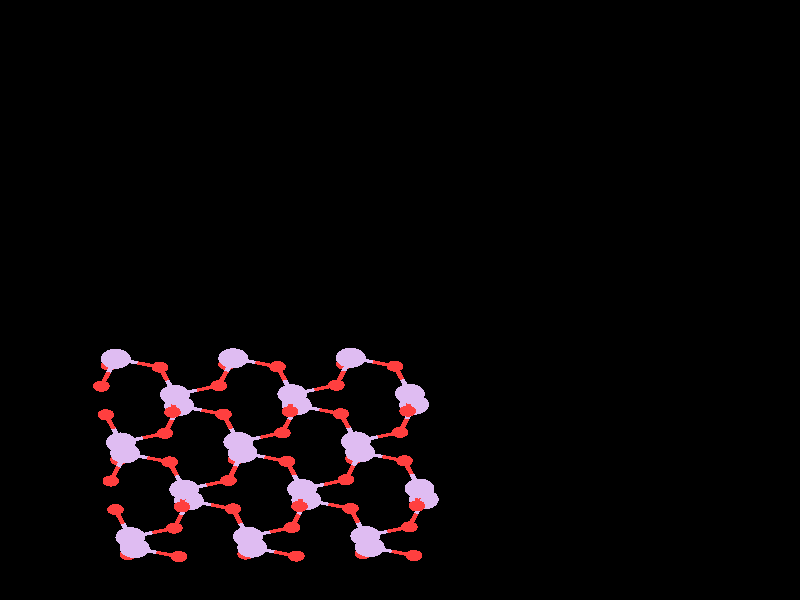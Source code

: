 #include "colors.inc"
#include "finish.inc"

global_settings {assumed_gamma 1 max_trace_level 6}
background {color White transmit 1.0}
camera {orthographic
  right -31.66*x up 35.64*y
  direction 1.00*z
  location <0,0,50.00> look_at <0,0,0>}


light_source {<  2.00,   3.00,  40.00> color White
  area_light <0.70, 0, 0>, <0, 0.70, 0>, 3, 3
  adaptive 1 jitter}
// no fog
#declare simple = finish {phong 0.7}
#declare pale = finish {ambient 0.5 diffuse 0.85 roughness 0.001 specular 0.200 }
#declare intermediate = finish {ambient 0.3 diffuse 0.6 specular 0.1 roughness 0.04}
#declare vmd = finish {ambient 0.0 diffuse 0.65 phong 0.1 phong_size 40.0 specular 0.5 }
#declare jmol = finish {ambient 0.2 diffuse 0.6 specular 1 roughness 0.001 metallic}
#declare ase2 = finish {ambient 0.05 brilliance 3 diffuse 0.6 metallic specular 0.7 roughness 0.04 reflection 0.15}
#declare ase3 = finish {ambient 0.15 brilliance 2 diffuse 0.6 metallic specular 1.0 roughness 0.001 reflection 0.0}
#declare glass = finish {ambient 0.05 diffuse 0.3 specular 1.0 roughness 0.001}
#declare glass2 = finish {ambient 0.01 diffuse 0.3 specular 1.0 reflection 0.25 roughness 0.001}
#declare Rcell = 0.000;
#declare Rbond = 0.100;

#macro atom(LOC, R, COL, TRANS, FIN)
  sphere{LOC, R texture{pigment{color COL transmit TRANS} finish{FIN}}}
#end
#macro constrain(LOC, R, COL, TRANS FIN)
union{torus{R, Rcell rotate 45*z texture{pigment{color COL transmit TRANS} finish{FIN}}}
     torus{R, Rcell rotate -45*z texture{pigment{color COL transmit TRANS} finish{FIN}}}
     translate LOC}
#end

cylinder {<-12.83, -16.97, -33.86>, < 15.08, -16.78, -33.86>, Rcell pigment {Black}}
cylinder {<-15.08,  16.78, -33.86>, < 12.83,  16.97, -33.86>, Rcell pigment {Black}}
cylinder {<-15.08,  16.78,   0.00>, < 12.83,  16.97,   0.00>, Rcell pigment {Black}}
cylinder {<-12.83, -16.97,   0.00>, < 15.08, -16.78,   0.00>, Rcell pigment {Black}}
cylinder {<-12.83, -16.97, -33.86>, <-15.08,  16.78, -33.86>, Rcell pigment {Black}}
cylinder {< 15.08, -16.78, -33.86>, < 12.83,  16.97, -33.86>, Rcell pigment {Black}}
cylinder {< 15.08, -16.78,   0.00>, < 12.83,  16.97,   0.00>, Rcell pigment {Black}}
cylinder {<-12.83, -16.97,   0.00>, <-15.08,  16.78,   0.00>, Rcell pigment {Black}}
cylinder {<-12.83, -16.97, -33.86>, <-12.83, -16.97,   0.00>, Rcell pigment {Black}}
cylinder {< 15.08, -16.78, -33.86>, < 15.08, -16.78,   0.00>, Rcell pigment {Black}}
cylinder {< 12.83,  16.97, -33.86>, < 12.83,  16.97,   0.00>, Rcell pigment {Black}}
cylinder {<-15.08,  16.78, -33.86>, <-15.08,  16.78,   0.00>, Rcell pigment {Black}}
atom(<-10.67, -14.09, -18.92>, 0.59, rgb <0.74, 0.50, 0.89>, 0.0, ase3) // #0
atom(<-10.50, -14.74, -15.65>, 0.59, rgb <0.74, 0.50, 0.89>, 0.0, ase3) // #1
atom(< -8.63, -12.29, -16.44>, 0.33, rgb <1.00, 0.05, 0.05>, 0.0, ase3) // #2
atom(<-10.77, -15.12, -17.42>, 0.33, rgb <1.00, 0.05, 0.05>, 0.0, ase3) // #3
atom(< -8.93, -13.55, -18.85>, 0.33, rgb <1.00, 0.05, 0.05>, 0.0, ase3) // #4
atom(< -8.75, -15.24, -15.51>, 0.33, rgb <1.00, 0.05, 0.05>, 0.0, ase3) // #5
atom(<-11.26, -12.45, -18.36>, 0.33, rgb <1.00, 0.05, 0.05>, 0.0, ase3) // #6
atom(<-11.05,  -8.46, -18.92>, 0.59, rgb <0.74, 0.50, 0.89>, 0.0, ase3) // #7
atom(<-10.88,  -9.11, -15.65>, 0.59, rgb <0.74, 0.50, 0.89>, 0.0, ase3) // #8
atom(< -9.00,  -6.67, -16.44>, 0.33, rgb <1.00, 0.05, 0.05>, 0.0, ase3) // #9
atom(<-11.14,  -9.49, -17.42>, 0.33, rgb <1.00, 0.05, 0.05>, 0.0, ase3) // #10
atom(< -9.31,  -7.92, -18.85>, 0.33, rgb <1.00, 0.05, 0.05>, 0.0, ase3) // #11
atom(<-11.44, -10.75, -15.01>, 0.33, rgb <1.00, 0.05, 0.05>, 0.0, ase3) // #12
atom(< -9.12,  -9.62, -15.51>, 0.33, rgb <1.00, 0.05, 0.05>, 0.0, ase3) // #13
atom(<-11.64,  -6.82, -18.36>, 0.33, rgb <1.00, 0.05, 0.05>, 0.0, ase3) // #14
atom(<-11.25,  -3.49, -15.65>, 0.59, rgb <0.74, 0.50, 0.89>, 0.0, ase3) // #15
atom(<-11.52,  -3.87, -17.42>, 0.33, rgb <1.00, 0.05, 0.05>, 0.0, ase3) // #16
atom(<-11.82,  -5.12, -15.01>, 0.33, rgb <1.00, 0.05, 0.05>, 0.0, ase3) // #17
atom(< -9.50,  -3.99, -15.51>, 0.33, rgb <1.00, 0.05, 0.05>, 0.0, ase3) // #18
atom(< -6.02, -14.06, -18.92>, 0.59, rgb <0.74, 0.50, 0.89>, 0.0, ase3) // #19
atom(< -8.36, -11.91, -18.22>, 0.59, rgb <0.74, 0.50, 0.89>, 0.0, ase3) // #20
atom(< -5.85, -14.71, -15.65>, 0.59, rgb <0.74, 0.50, 0.89>, 0.0, ase3) // #21
atom(< -3.98, -12.26, -16.44>, 0.33, rgb <1.00, 0.05, 0.05>, 0.0, ase3) // #22
atom(< -6.11, -15.09, -17.42>, 0.33, rgb <1.00, 0.05, 0.05>, 0.0, ase3) // #23
atom(< -4.28, -13.51, -18.85>, 0.33, rgb <1.00, 0.05, 0.05>, 0.0, ase3) // #24
atom(< -4.10, -15.21, -15.51>, 0.33, rgb <1.00, 0.05, 0.05>, 0.0, ase3) // #25
atom(< -6.61, -12.41, -18.36>, 0.33, rgb <1.00, 0.05, 0.05>, 0.0, ase3) // #26
atom(< -8.54, -11.26, -14.95>, 0.59, rgb <0.74, 0.50, 0.89>, 0.0, ase3) // #27
atom(< -6.40,  -8.43, -18.92>, 0.59, rgb <0.74, 0.50, 0.89>, 0.0, ase3) // #28
atom(< -8.74,  -6.29, -18.22>, 0.59, rgb <0.74, 0.50, 0.89>, 0.0, ase3) // #29
atom(< -6.23,  -9.08, -15.65>, 0.59, rgb <0.74, 0.50, 0.89>, 0.0, ase3) // #30
atom(< -4.35,  -6.63, -16.44>, 0.33, rgb <1.00, 0.05, 0.05>, 0.0, ase3) // #31
atom(< -6.49,  -9.46, -17.42>, 0.33, rgb <1.00, 0.05, 0.05>, 0.0, ase3) // #32
atom(< -4.66,  -7.89, -18.85>, 0.33, rgb <1.00, 0.05, 0.05>, 0.0, ase3) // #33
atom(< -6.79, -10.72, -15.01>, 0.33, rgb <1.00, 0.05, 0.05>, 0.0, ase3) // #34
atom(< -4.47,  -9.59, -15.51>, 0.33, rgb <1.00, 0.05, 0.05>, 0.0, ase3) // #35
atom(< -6.99,  -6.79, -18.36>, 0.33, rgb <1.00, 0.05, 0.05>, 0.0, ase3) // #36
atom(< -8.91,  -5.63, -14.95>, 0.59, rgb <0.74, 0.50, 0.89>, 0.0, ase3) // #37
atom(< -6.60,  -3.46, -15.65>, 0.59, rgb <0.74, 0.50, 0.89>, 0.0, ase3) // #38
atom(< -6.86,  -3.84, -17.42>, 0.33, rgb <1.00, 0.05, 0.05>, 0.0, ase3) // #39
atom(< -7.17,  -5.09, -15.01>, 0.33, rgb <1.00, 0.05, 0.05>, 0.0, ase3) // #40
atom(< -4.85,  -3.96, -15.51>, 0.33, rgb <1.00, 0.05, 0.05>, 0.0, ase3) // #41
atom(< -1.37, -14.02, -18.92>, 0.59, rgb <0.74, 0.50, 0.89>, 0.0, ase3) // #42
atom(< -3.71, -11.88, -18.22>, 0.59, rgb <0.74, 0.50, 0.89>, 0.0, ase3) // #43
atom(< -1.20, -14.68, -15.65>, 0.59, rgb <0.74, 0.50, 0.89>, 0.0, ase3) // #44
atom(<  0.67, -12.23, -16.44>, 0.33, rgb <1.00, 0.05, 0.05>, 0.0, ase3) // #45
atom(< -1.46, -15.06, -17.42>, 0.33, rgb <1.00, 0.05, 0.05>, 0.0, ase3) // #46
atom(<  0.37, -13.48, -18.85>, 0.33, rgb <1.00, 0.05, 0.05>, 0.0, ase3) // #47
atom(<  0.55, -15.18, -15.51>, 0.33, rgb <1.00, 0.05, 0.05>, 0.0, ase3) // #48
atom(< -1.96, -12.38, -18.36>, 0.33, rgb <1.00, 0.05, 0.05>, 0.0, ase3) // #49
atom(< -3.88, -11.23, -14.95>, 0.59, rgb <0.74, 0.50, 0.89>, 0.0, ase3) // #50
atom(< -1.75,  -8.40, -18.92>, 0.59, rgb <0.74, 0.50, 0.89>, 0.0, ase3) // #51
atom(< -4.09,  -6.25, -18.22>, 0.59, rgb <0.74, 0.50, 0.89>, 0.0, ase3) // #52
atom(< -1.58,  -9.05, -15.65>, 0.59, rgb <0.74, 0.50, 0.89>, 0.0, ase3) // #53
atom(<  0.30,  -6.60, -16.44>, 0.33, rgb <1.00, 0.05, 0.05>, 0.0, ase3) // #54
atom(< -1.84,  -9.43, -17.42>, 0.33, rgb <1.00, 0.05, 0.05>, 0.0, ase3) // #55
atom(< -0.00,  -7.86, -18.85>, 0.33, rgb <1.00, 0.05, 0.05>, 0.0, ase3) // #56
atom(< -2.14, -10.68, -15.01>, 0.33, rgb <1.00, 0.05, 0.05>, 0.0, ase3) // #57
atom(<  0.18,  -9.55, -15.51>, 0.33, rgb <1.00, 0.05, 0.05>, 0.0, ase3) // #58
atom(< -2.34,  -6.76, -18.36>, 0.33, rgb <1.00, 0.05, 0.05>, 0.0, ase3) // #59
atom(< -4.26,  -5.60, -14.95>, 0.59, rgb <0.74, 0.50, 0.89>, 0.0, ase3) // #60
atom(< -1.95,  -3.43, -15.65>, 0.59, rgb <0.74, 0.50, 0.89>, 0.0, ase3) // #61
atom(< -2.21,  -3.81, -17.42>, 0.33, rgb <1.00, 0.05, 0.05>, 0.0, ase3) // #62
atom(< -2.52,  -5.06, -15.01>, 0.33, rgb <1.00, 0.05, 0.05>, 0.0, ase3) // #63
atom(< -0.20,  -3.93, -15.51>, 0.33, rgb <1.00, 0.05, 0.05>, 0.0, ase3) // #64
atom(<  0.94, -11.85, -18.22>, 0.59, rgb <0.74, 0.50, 0.89>, 0.0, ase3) // #65
atom(<  0.77, -11.20, -14.95>, 0.59, rgb <0.74, 0.50, 0.89>, 0.0, ase3) // #66
atom(<  0.56,  -6.22, -18.22>, 0.59, rgb <0.74, 0.50, 0.89>, 0.0, ase3) // #67
atom(<  0.39,  -5.57, -14.95>, 0.59, rgb <0.74, 0.50, 0.89>, 0.0, ase3) // #68
cylinder {<-10.67, -14.09, -18.92>, <-10.72, -14.60, -18.17>, Rbond texture{pigment {color rgb <0.74, 0.50, 0.89> transmit 0.0} finish{ase3}}}
cylinder {<-10.77, -15.12, -17.42>, <-10.72, -14.60, -18.17>, Rbond texture{pigment {color rgb <1.00, 0.05, 0.05> transmit 0.0} finish{ase3}}}
cylinder {<-10.67, -14.09, -18.92>, < -9.80, -13.82, -18.88>, Rbond texture{pigment {color rgb <0.74, 0.50, 0.89> transmit 0.0} finish{ase3}}}
cylinder {< -8.93, -13.55, -18.85>, < -9.80, -13.82, -18.88>, Rbond texture{pigment {color rgb <1.00, 0.05, 0.05> transmit 0.0} finish{ase3}}}
cylinder {<-10.67, -14.09, -18.92>, <-10.97, -13.27, -18.64>, Rbond texture{pigment {color rgb <0.74, 0.50, 0.89> transmit 0.0} finish{ase3}}}
cylinder {<-11.26, -12.45, -18.36>, <-10.97, -13.27, -18.64>, Rbond texture{pigment {color rgb <1.00, 0.05, 0.05> transmit 0.0} finish{ase3}}}
cylinder {<-10.50, -14.74, -15.65>, < -9.63, -14.99, -15.58>, Rbond texture{pigment {color rgb <0.74, 0.50, 0.89> transmit 0.0} finish{ase3}}}
cylinder {< -8.75, -15.24, -15.51>, < -9.63, -14.99, -15.58>, Rbond texture{pigment {color rgb <1.00, 0.05, 0.05> transmit 0.0} finish{ase3}}}
cylinder {<-10.50, -14.74, -15.65>, <-10.63, -14.93, -16.54>, Rbond texture{pigment {color rgb <0.74, 0.50, 0.89> transmit 0.0} finish{ase3}}}
cylinder {<-10.77, -15.12, -17.42>, <-10.63, -14.93, -16.54>, Rbond texture{pigment {color rgb <1.00, 0.05, 0.05> transmit 0.0} finish{ase3}}}
cylinder {< -8.63, -12.29, -16.44>, < -8.58, -11.78, -15.69>, Rbond texture{pigment {color rgb <1.00, 0.05, 0.05> transmit 0.0} finish{ase3}}}
cylinder {< -8.54, -11.26, -14.95>, < -8.58, -11.78, -15.69>, Rbond texture{pigment {color rgb <0.74, 0.50, 0.89> transmit 0.0} finish{ase3}}}
cylinder {< -8.63, -12.29, -16.44>, < -8.50, -12.10, -17.33>, Rbond texture{pigment {color rgb <1.00, 0.05, 0.05> transmit 0.0} finish{ase3}}}
cylinder {< -8.36, -11.91, -18.22>, < -8.50, -12.10, -17.33>, Rbond texture{pigment {color rgb <0.74, 0.50, 0.89> transmit 0.0} finish{ase3}}}
cylinder {< -8.93, -13.55, -18.85>, < -8.65, -12.73, -18.53>, Rbond texture{pigment {color rgb <1.00, 0.05, 0.05> transmit 0.0} finish{ase3}}}
cylinder {< -8.36, -11.91, -18.22>, < -8.65, -12.73, -18.53>, Rbond texture{pigment {color rgb <0.74, 0.50, 0.89> transmit 0.0} finish{ase3}}}
cylinder {<-11.05,  -8.46, -18.92>, <-11.09,  -8.98, -18.17>, Rbond texture{pigment {color rgb <0.74, 0.50, 0.89> transmit 0.0} finish{ase3}}}
cylinder {<-11.14,  -9.49, -17.42>, <-11.09,  -8.98, -18.17>, Rbond texture{pigment {color rgb <1.00, 0.05, 0.05> transmit 0.0} finish{ase3}}}
cylinder {<-11.05,  -8.46, -18.92>, <-10.18,  -8.19, -18.88>, Rbond texture{pigment {color rgb <0.74, 0.50, 0.89> transmit 0.0} finish{ase3}}}
cylinder {< -9.31,  -7.92, -18.85>, <-10.18,  -8.19, -18.88>, Rbond texture{pigment {color rgb <1.00, 0.05, 0.05> transmit 0.0} finish{ase3}}}
cylinder {<-11.05,  -8.46, -18.92>, <-11.34,  -7.64, -18.64>, Rbond texture{pigment {color rgb <0.74, 0.50, 0.89> transmit 0.0} finish{ase3}}}
cylinder {<-11.64,  -6.82, -18.36>, <-11.34,  -7.64, -18.64>, Rbond texture{pigment {color rgb <1.00, 0.05, 0.05> transmit 0.0} finish{ase3}}}
cylinder {<-10.88,  -9.11, -15.65>, <-11.16,  -9.93, -15.33>, Rbond texture{pigment {color rgb <0.74, 0.50, 0.89> transmit 0.0} finish{ase3}}}
cylinder {<-11.44, -10.75, -15.01>, <-11.16,  -9.93, -15.33>, Rbond texture{pigment {color rgb <1.00, 0.05, 0.05> transmit 0.0} finish{ase3}}}
cylinder {<-10.88,  -9.11, -15.65>, <-11.01,  -9.30, -16.54>, Rbond texture{pigment {color rgb <0.74, 0.50, 0.89> transmit 0.0} finish{ase3}}}
cylinder {<-11.14,  -9.49, -17.42>, <-11.01,  -9.30, -16.54>, Rbond texture{pigment {color rgb <1.00, 0.05, 0.05> transmit 0.0} finish{ase3}}}
cylinder {<-10.88,  -9.11, -15.65>, <-10.00,  -9.37, -15.58>, Rbond texture{pigment {color rgb <0.74, 0.50, 0.89> transmit 0.0} finish{ase3}}}
cylinder {< -9.12,  -9.62, -15.51>, <-10.00,  -9.37, -15.58>, Rbond texture{pigment {color rgb <1.00, 0.05, 0.05> transmit 0.0} finish{ase3}}}
cylinder {< -9.00,  -6.67, -16.44>, < -8.87,  -6.48, -17.33>, Rbond texture{pigment {color rgb <1.00, 0.05, 0.05> transmit 0.0} finish{ase3}}}
cylinder {< -8.74,  -6.29, -18.22>, < -8.87,  -6.48, -17.33>, Rbond texture{pigment {color rgb <0.74, 0.50, 0.89> transmit 0.0} finish{ase3}}}
cylinder {< -9.00,  -6.67, -16.44>, < -8.96,  -6.15, -15.69>, Rbond texture{pigment {color rgb <1.00, 0.05, 0.05> transmit 0.0} finish{ase3}}}
cylinder {< -8.91,  -5.63, -14.95>, < -8.96,  -6.15, -15.69>, Rbond texture{pigment {color rgb <0.74, 0.50, 0.89> transmit 0.0} finish{ase3}}}
cylinder {< -9.31,  -7.92, -18.85>, < -9.02,  -7.10, -18.53>, Rbond texture{pigment {color rgb <1.00, 0.05, 0.05> transmit 0.0} finish{ase3}}}
cylinder {< -8.74,  -6.29, -18.22>, < -9.02,  -7.10, -18.53>, Rbond texture{pigment {color rgb <0.74, 0.50, 0.89> transmit 0.0} finish{ase3}}}
cylinder {< -9.12,  -9.62, -15.51>, < -8.83, -10.44, -15.23>, Rbond texture{pigment {color rgb <1.00, 0.05, 0.05> transmit 0.0} finish{ase3}}}
cylinder {< -8.54, -11.26, -14.95>, < -8.83, -10.44, -15.23>, Rbond texture{pigment {color rgb <0.74, 0.50, 0.89> transmit 0.0} finish{ase3}}}
cylinder {<-11.25,  -3.49, -15.65>, <-10.38,  -3.74, -15.58>, Rbond texture{pigment {color rgb <0.74, 0.50, 0.89> transmit 0.0} finish{ase3}}}
cylinder {< -9.50,  -3.99, -15.51>, <-10.38,  -3.74, -15.58>, Rbond texture{pigment {color rgb <1.00, 0.05, 0.05> transmit 0.0} finish{ase3}}}
cylinder {<-11.25,  -3.49, -15.65>, <-11.54,  -4.31, -15.33>, Rbond texture{pigment {color rgb <0.74, 0.50, 0.89> transmit 0.0} finish{ase3}}}
cylinder {<-11.82,  -5.12, -15.01>, <-11.54,  -4.31, -15.33>, Rbond texture{pigment {color rgb <1.00, 0.05, 0.05> transmit 0.0} finish{ase3}}}
cylinder {<-11.25,  -3.49, -15.65>, <-11.38,  -3.68, -16.54>, Rbond texture{pigment {color rgb <0.74, 0.50, 0.89> transmit 0.0} finish{ase3}}}
cylinder {<-11.52,  -3.87, -17.42>, <-11.38,  -3.68, -16.54>, Rbond texture{pigment {color rgb <1.00, 0.05, 0.05> transmit 0.0} finish{ase3}}}
cylinder {< -9.50,  -3.99, -15.51>, < -9.20,  -4.81, -15.23>, Rbond texture{pigment {color rgb <1.00, 0.05, 0.05> transmit 0.0} finish{ase3}}}
cylinder {< -8.91,  -5.63, -14.95>, < -9.20,  -4.81, -15.23>, Rbond texture{pigment {color rgb <0.74, 0.50, 0.89> transmit 0.0} finish{ase3}}}
cylinder {< -6.02, -14.06, -18.92>, < -6.07, -14.57, -18.17>, Rbond texture{pigment {color rgb <0.74, 0.50, 0.89> transmit 0.0} finish{ase3}}}
cylinder {< -6.11, -15.09, -17.42>, < -6.07, -14.57, -18.17>, Rbond texture{pigment {color rgb <1.00, 0.05, 0.05> transmit 0.0} finish{ase3}}}
cylinder {< -6.02, -14.06, -18.92>, < -6.32, -13.24, -18.64>, Rbond texture{pigment {color rgb <0.74, 0.50, 0.89> transmit 0.0} finish{ase3}}}
cylinder {< -6.61, -12.41, -18.36>, < -6.32, -13.24, -18.64>, Rbond texture{pigment {color rgb <1.00, 0.05, 0.05> transmit 0.0} finish{ase3}}}
cylinder {< -6.02, -14.06, -18.92>, < -5.15, -13.78, -18.88>, Rbond texture{pigment {color rgb <0.74, 0.50, 0.89> transmit 0.0} finish{ase3}}}
cylinder {< -4.28, -13.51, -18.85>, < -5.15, -13.78, -18.88>, Rbond texture{pigment {color rgb <1.00, 0.05, 0.05> transmit 0.0} finish{ase3}}}
cylinder {< -8.36, -11.91, -18.22>, < -7.49, -12.16, -18.29>, Rbond texture{pigment {color rgb <0.74, 0.50, 0.89> transmit 0.0} finish{ase3}}}
cylinder {< -6.61, -12.41, -18.36>, < -7.49, -12.16, -18.29>, Rbond texture{pigment {color rgb <1.00, 0.05, 0.05> transmit 0.0} finish{ase3}}}
cylinder {< -5.85, -14.71, -15.65>, < -5.98, -14.90, -16.54>, Rbond texture{pigment {color rgb <0.74, 0.50, 0.89> transmit 0.0} finish{ase3}}}
cylinder {< -6.11, -15.09, -17.42>, < -5.98, -14.90, -16.54>, Rbond texture{pigment {color rgb <1.00, 0.05, 0.05> transmit 0.0} finish{ase3}}}
cylinder {< -5.85, -14.71, -15.65>, < -4.97, -14.96, -15.58>, Rbond texture{pigment {color rgb <0.74, 0.50, 0.89> transmit 0.0} finish{ase3}}}
cylinder {< -4.10, -15.21, -15.51>, < -4.97, -14.96, -15.58>, Rbond texture{pigment {color rgb <1.00, 0.05, 0.05> transmit 0.0} finish{ase3}}}
cylinder {< -3.98, -12.26, -16.44>, < -3.84, -12.07, -17.33>, Rbond texture{pigment {color rgb <1.00, 0.05, 0.05> transmit 0.0} finish{ase3}}}
cylinder {< -3.71, -11.88, -18.22>, < -3.84, -12.07, -17.33>, Rbond texture{pigment {color rgb <0.74, 0.50, 0.89> transmit 0.0} finish{ase3}}}
cylinder {< -3.98, -12.26, -16.44>, < -3.93, -11.74, -15.69>, Rbond texture{pigment {color rgb <1.00, 0.05, 0.05> transmit 0.0} finish{ase3}}}
cylinder {< -3.88, -11.23, -14.95>, < -3.93, -11.74, -15.69>, Rbond texture{pigment {color rgb <0.74, 0.50, 0.89> transmit 0.0} finish{ase3}}}
cylinder {< -4.28, -13.51, -18.85>, < -4.00, -12.70, -18.53>, Rbond texture{pigment {color rgb <1.00, 0.05, 0.05> transmit 0.0} finish{ase3}}}
cylinder {< -3.71, -11.88, -18.22>, < -4.00, -12.70, -18.53>, Rbond texture{pigment {color rgb <0.74, 0.50, 0.89> transmit 0.0} finish{ase3}}}
cylinder {< -8.54, -11.26, -14.95>, < -7.66, -10.99, -14.98>, Rbond texture{pigment {color rgb <0.74, 0.50, 0.89> transmit 0.0} finish{ase3}}}
cylinder {< -6.79, -10.72, -15.01>, < -7.66, -10.99, -14.98>, Rbond texture{pigment {color rgb <1.00, 0.05, 0.05> transmit 0.0} finish{ase3}}}
cylinder {< -6.40,  -8.43, -18.92>, < -6.44,  -8.95, -18.17>, Rbond texture{pigment {color rgb <0.74, 0.50, 0.89> transmit 0.0} finish{ase3}}}
cylinder {< -6.49,  -9.46, -17.42>, < -6.44,  -8.95, -18.17>, Rbond texture{pigment {color rgb <1.00, 0.05, 0.05> transmit 0.0} finish{ase3}}}
cylinder {< -6.40,  -8.43, -18.92>, < -6.69,  -7.61, -18.64>, Rbond texture{pigment {color rgb <0.74, 0.50, 0.89> transmit 0.0} finish{ase3}}}
cylinder {< -6.99,  -6.79, -18.36>, < -6.69,  -7.61, -18.64>, Rbond texture{pigment {color rgb <1.00, 0.05, 0.05> transmit 0.0} finish{ase3}}}
cylinder {< -6.40,  -8.43, -18.92>, < -5.53,  -8.16, -18.88>, Rbond texture{pigment {color rgb <0.74, 0.50, 0.89> transmit 0.0} finish{ase3}}}
cylinder {< -4.66,  -7.89, -18.85>, < -5.53,  -8.16, -18.88>, Rbond texture{pigment {color rgb <1.00, 0.05, 0.05> transmit 0.0} finish{ase3}}}
cylinder {< -8.74,  -6.29, -18.22>, < -7.86,  -6.54, -18.29>, Rbond texture{pigment {color rgb <0.74, 0.50, 0.89> transmit 0.0} finish{ase3}}}
cylinder {< -6.99,  -6.79, -18.36>, < -7.86,  -6.54, -18.29>, Rbond texture{pigment {color rgb <1.00, 0.05, 0.05> transmit 0.0} finish{ase3}}}
cylinder {< -6.23,  -9.08, -15.65>, < -6.51,  -9.90, -15.33>, Rbond texture{pigment {color rgb <0.74, 0.50, 0.89> transmit 0.0} finish{ase3}}}
cylinder {< -6.79, -10.72, -15.01>, < -6.51,  -9.90, -15.33>, Rbond texture{pigment {color rgb <1.00, 0.05, 0.05> transmit 0.0} finish{ase3}}}
cylinder {< -6.23,  -9.08, -15.65>, < -6.36,  -9.27, -16.54>, Rbond texture{pigment {color rgb <0.74, 0.50, 0.89> transmit 0.0} finish{ase3}}}
cylinder {< -6.49,  -9.46, -17.42>, < -6.36,  -9.27, -16.54>, Rbond texture{pigment {color rgb <1.00, 0.05, 0.05> transmit 0.0} finish{ase3}}}
cylinder {< -6.23,  -9.08, -15.65>, < -5.35,  -9.33, -15.58>, Rbond texture{pigment {color rgb <0.74, 0.50, 0.89> transmit 0.0} finish{ase3}}}
cylinder {< -4.47,  -9.59, -15.51>, < -5.35,  -9.33, -15.58>, Rbond texture{pigment {color rgb <1.00, 0.05, 0.05> transmit 0.0} finish{ase3}}}
cylinder {< -4.35,  -6.63, -16.44>, < -4.22,  -6.44, -17.33>, Rbond texture{pigment {color rgb <1.00, 0.05, 0.05> transmit 0.0} finish{ase3}}}
cylinder {< -4.09,  -6.25, -18.22>, < -4.22,  -6.44, -17.33>, Rbond texture{pigment {color rgb <0.74, 0.50, 0.89> transmit 0.0} finish{ase3}}}
cylinder {< -4.35,  -6.63, -16.44>, < -4.31,  -6.12, -15.69>, Rbond texture{pigment {color rgb <1.00, 0.05, 0.05> transmit 0.0} finish{ase3}}}
cylinder {< -4.26,  -5.60, -14.95>, < -4.31,  -6.12, -15.69>, Rbond texture{pigment {color rgb <0.74, 0.50, 0.89> transmit 0.0} finish{ase3}}}
cylinder {< -4.66,  -7.89, -18.85>, < -4.37,  -7.07, -18.53>, Rbond texture{pigment {color rgb <1.00, 0.05, 0.05> transmit 0.0} finish{ase3}}}
cylinder {< -4.09,  -6.25, -18.22>, < -4.37,  -7.07, -18.53>, Rbond texture{pigment {color rgb <0.74, 0.50, 0.89> transmit 0.0} finish{ase3}}}
cylinder {< -4.47,  -9.59, -15.51>, < -4.18, -10.41, -15.23>, Rbond texture{pigment {color rgb <1.00, 0.05, 0.05> transmit 0.0} finish{ase3}}}
cylinder {< -3.88, -11.23, -14.95>, < -4.18, -10.41, -15.23>, Rbond texture{pigment {color rgb <0.74, 0.50, 0.89> transmit 0.0} finish{ase3}}}
cylinder {< -8.91,  -5.63, -14.95>, < -8.04,  -5.36, -14.98>, Rbond texture{pigment {color rgb <0.74, 0.50, 0.89> transmit 0.0} finish{ase3}}}
cylinder {< -7.17,  -5.09, -15.01>, < -8.04,  -5.36, -14.98>, Rbond texture{pigment {color rgb <1.00, 0.05, 0.05> transmit 0.0} finish{ase3}}}
cylinder {< -6.60,  -3.46, -15.65>, < -6.73,  -3.65, -16.54>, Rbond texture{pigment {color rgb <0.74, 0.50, 0.89> transmit 0.0} finish{ase3}}}
cylinder {< -6.86,  -3.84, -17.42>, < -6.73,  -3.65, -16.54>, Rbond texture{pigment {color rgb <1.00, 0.05, 0.05> transmit 0.0} finish{ase3}}}
cylinder {< -6.60,  -3.46, -15.65>, < -6.88,  -4.27, -15.33>, Rbond texture{pigment {color rgb <0.74, 0.50, 0.89> transmit 0.0} finish{ase3}}}
cylinder {< -7.17,  -5.09, -15.01>, < -6.88,  -4.27, -15.33>, Rbond texture{pigment {color rgb <1.00, 0.05, 0.05> transmit 0.0} finish{ase3}}}
cylinder {< -6.60,  -3.46, -15.65>, < -5.72,  -3.71, -15.58>, Rbond texture{pigment {color rgb <0.74, 0.50, 0.89> transmit 0.0} finish{ase3}}}
cylinder {< -4.85,  -3.96, -15.51>, < -5.72,  -3.71, -15.58>, Rbond texture{pigment {color rgb <1.00, 0.05, 0.05> transmit 0.0} finish{ase3}}}
cylinder {< -4.85,  -3.96, -15.51>, < -4.55,  -4.78, -15.23>, Rbond texture{pigment {color rgb <1.00, 0.05, 0.05> transmit 0.0} finish{ase3}}}
cylinder {< -4.26,  -5.60, -14.95>, < -4.55,  -4.78, -15.23>, Rbond texture{pigment {color rgb <0.74, 0.50, 0.89> transmit 0.0} finish{ase3}}}
cylinder {< -1.37, -14.02, -18.92>, < -1.67, -13.20, -18.64>, Rbond texture{pigment {color rgb <0.74, 0.50, 0.89> transmit 0.0} finish{ase3}}}
cylinder {< -1.96, -12.38, -18.36>, < -1.67, -13.20, -18.64>, Rbond texture{pigment {color rgb <1.00, 0.05, 0.05> transmit 0.0} finish{ase3}}}
cylinder {< -1.37, -14.02, -18.92>, < -1.42, -14.54, -18.17>, Rbond texture{pigment {color rgb <0.74, 0.50, 0.89> transmit 0.0} finish{ase3}}}
cylinder {< -1.46, -15.06, -17.42>, < -1.42, -14.54, -18.17>, Rbond texture{pigment {color rgb <1.00, 0.05, 0.05> transmit 0.0} finish{ase3}}}
cylinder {< -1.37, -14.02, -18.92>, < -0.50, -13.75, -18.88>, Rbond texture{pigment {color rgb <0.74, 0.50, 0.89> transmit 0.0} finish{ase3}}}
cylinder {<  0.37, -13.48, -18.85>, < -0.50, -13.75, -18.88>, Rbond texture{pigment {color rgb <1.00, 0.05, 0.05> transmit 0.0} finish{ase3}}}
cylinder {< -3.71, -11.88, -18.22>, < -2.84, -12.13, -18.29>, Rbond texture{pigment {color rgb <0.74, 0.50, 0.89> transmit 0.0} finish{ase3}}}
cylinder {< -1.96, -12.38, -18.36>, < -2.84, -12.13, -18.29>, Rbond texture{pigment {color rgb <1.00, 0.05, 0.05> transmit 0.0} finish{ase3}}}
cylinder {< -1.20, -14.68, -15.65>, < -1.33, -14.87, -16.54>, Rbond texture{pigment {color rgb <0.74, 0.50, 0.89> transmit 0.0} finish{ase3}}}
cylinder {< -1.46, -15.06, -17.42>, < -1.33, -14.87, -16.54>, Rbond texture{pigment {color rgb <1.00, 0.05, 0.05> transmit 0.0} finish{ase3}}}
cylinder {< -1.20, -14.68, -15.65>, < -0.32, -14.93, -15.58>, Rbond texture{pigment {color rgb <0.74, 0.50, 0.89> transmit 0.0} finish{ase3}}}
cylinder {<  0.55, -15.18, -15.51>, < -0.32, -14.93, -15.58>, Rbond texture{pigment {color rgb <1.00, 0.05, 0.05> transmit 0.0} finish{ase3}}}
cylinder {<  0.67, -12.23, -16.44>, <  0.81, -12.04, -17.33>, Rbond texture{pigment {color rgb <1.00, 0.05, 0.05> transmit 0.0} finish{ase3}}}
cylinder {<  0.94, -11.85, -18.22>, <  0.81, -12.04, -17.33>, Rbond texture{pigment {color rgb <0.74, 0.50, 0.89> transmit 0.0} finish{ase3}}}
cylinder {<  0.67, -12.23, -16.44>, <  0.72, -11.71, -15.69>, Rbond texture{pigment {color rgb <1.00, 0.05, 0.05> transmit 0.0} finish{ase3}}}
cylinder {<  0.77, -11.20, -14.95>, <  0.72, -11.71, -15.69>, Rbond texture{pigment {color rgb <0.74, 0.50, 0.89> transmit 0.0} finish{ase3}}}
cylinder {<  0.37, -13.48, -18.85>, <  0.65, -12.66, -18.53>, Rbond texture{pigment {color rgb <1.00, 0.05, 0.05> transmit 0.0} finish{ase3}}}
cylinder {<  0.94, -11.85, -18.22>, <  0.65, -12.66, -18.53>, Rbond texture{pigment {color rgb <0.74, 0.50, 0.89> transmit 0.0} finish{ase3}}}
cylinder {< -3.88, -11.23, -14.95>, < -3.01, -10.96, -14.98>, Rbond texture{pigment {color rgb <0.74, 0.50, 0.89> transmit 0.0} finish{ase3}}}
cylinder {< -2.14, -10.68, -15.01>, < -3.01, -10.96, -14.98>, Rbond texture{pigment {color rgb <1.00, 0.05, 0.05> transmit 0.0} finish{ase3}}}
cylinder {< -1.75,  -8.40, -18.92>, < -1.79,  -8.91, -18.17>, Rbond texture{pigment {color rgb <0.74, 0.50, 0.89> transmit 0.0} finish{ase3}}}
cylinder {< -1.84,  -9.43, -17.42>, < -1.79,  -8.91, -18.17>, Rbond texture{pigment {color rgb <1.00, 0.05, 0.05> transmit 0.0} finish{ase3}}}
cylinder {< -1.75,  -8.40, -18.92>, < -0.88,  -8.13, -18.88>, Rbond texture{pigment {color rgb <0.74, 0.50, 0.89> transmit 0.0} finish{ase3}}}
cylinder {< -0.00,  -7.86, -18.85>, < -0.88,  -8.13, -18.88>, Rbond texture{pigment {color rgb <1.00, 0.05, 0.05> transmit 0.0} finish{ase3}}}
cylinder {< -1.75,  -8.40, -18.92>, < -2.04,  -7.58, -18.64>, Rbond texture{pigment {color rgb <0.74, 0.50, 0.89> transmit 0.0} finish{ase3}}}
cylinder {< -2.34,  -6.76, -18.36>, < -2.04,  -7.58, -18.64>, Rbond texture{pigment {color rgb <1.00, 0.05, 0.05> transmit 0.0} finish{ase3}}}
cylinder {< -4.09,  -6.25, -18.22>, < -3.21,  -6.51, -18.29>, Rbond texture{pigment {color rgb <0.74, 0.50, 0.89> transmit 0.0} finish{ase3}}}
cylinder {< -2.34,  -6.76, -18.36>, < -3.21,  -6.51, -18.29>, Rbond texture{pigment {color rgb <1.00, 0.05, 0.05> transmit 0.0} finish{ase3}}}
cylinder {< -1.58,  -9.05, -15.65>, < -1.86,  -9.87, -15.33>, Rbond texture{pigment {color rgb <0.74, 0.50, 0.89> transmit 0.0} finish{ase3}}}
cylinder {< -2.14, -10.68, -15.01>, < -1.86,  -9.87, -15.33>, Rbond texture{pigment {color rgb <1.00, 0.05, 0.05> transmit 0.0} finish{ase3}}}
cylinder {< -1.58,  -9.05, -15.65>, < -1.71,  -9.24, -16.54>, Rbond texture{pigment {color rgb <0.74, 0.50, 0.89> transmit 0.0} finish{ase3}}}
cylinder {< -1.84,  -9.43, -17.42>, < -1.71,  -9.24, -16.54>, Rbond texture{pigment {color rgb <1.00, 0.05, 0.05> transmit 0.0} finish{ase3}}}
cylinder {< -1.58,  -9.05, -15.65>, < -0.70,  -9.30, -15.58>, Rbond texture{pigment {color rgb <0.74, 0.50, 0.89> transmit 0.0} finish{ase3}}}
cylinder {<  0.18,  -9.55, -15.51>, < -0.70,  -9.30, -15.58>, Rbond texture{pigment {color rgb <1.00, 0.05, 0.05> transmit 0.0} finish{ase3}}}
cylinder {<  0.30,  -6.60, -16.44>, <  0.43,  -6.41, -17.33>, Rbond texture{pigment {color rgb <1.00, 0.05, 0.05> transmit 0.0} finish{ase3}}}
cylinder {<  0.56,  -6.22, -18.22>, <  0.43,  -6.41, -17.33>, Rbond texture{pigment {color rgb <0.74, 0.50, 0.89> transmit 0.0} finish{ase3}}}
cylinder {<  0.30,  -6.60, -16.44>, <  0.35,  -6.09, -15.69>, Rbond texture{pigment {color rgb <1.00, 0.05, 0.05> transmit 0.0} finish{ase3}}}
cylinder {<  0.39,  -5.57, -14.95>, <  0.35,  -6.09, -15.69>, Rbond texture{pigment {color rgb <0.74, 0.50, 0.89> transmit 0.0} finish{ase3}}}
cylinder {< -0.00,  -7.86, -18.85>, <  0.28,  -7.04, -18.53>, Rbond texture{pigment {color rgb <1.00, 0.05, 0.05> transmit 0.0} finish{ase3}}}
cylinder {<  0.56,  -6.22, -18.22>, <  0.28,  -7.04, -18.53>, Rbond texture{pigment {color rgb <0.74, 0.50, 0.89> transmit 0.0} finish{ase3}}}
cylinder {<  0.18,  -9.55, -15.51>, <  0.47, -10.37, -15.23>, Rbond texture{pigment {color rgb <1.00, 0.05, 0.05> transmit 0.0} finish{ase3}}}
cylinder {<  0.77, -11.20, -14.95>, <  0.47, -10.37, -15.23>, Rbond texture{pigment {color rgb <0.74, 0.50, 0.89> transmit 0.0} finish{ase3}}}
cylinder {< -4.26,  -5.60, -14.95>, < -3.39,  -5.33, -14.98>, Rbond texture{pigment {color rgb <0.74, 0.50, 0.89> transmit 0.0} finish{ase3}}}
cylinder {< -2.52,  -5.06, -15.01>, < -3.39,  -5.33, -14.98>, Rbond texture{pigment {color rgb <1.00, 0.05, 0.05> transmit 0.0} finish{ase3}}}
cylinder {< -1.95,  -3.43, -15.65>, < -2.08,  -3.62, -16.54>, Rbond texture{pigment {color rgb <0.74, 0.50, 0.89> transmit 0.0} finish{ase3}}}
cylinder {< -2.21,  -3.81, -17.42>, < -2.08,  -3.62, -16.54>, Rbond texture{pigment {color rgb <1.00, 0.05, 0.05> transmit 0.0} finish{ase3}}}
cylinder {< -1.95,  -3.43, -15.65>, < -1.07,  -3.68, -15.58>, Rbond texture{pigment {color rgb <0.74, 0.50, 0.89> transmit 0.0} finish{ase3}}}
cylinder {< -0.20,  -3.93, -15.51>, < -1.07,  -3.68, -15.58>, Rbond texture{pigment {color rgb <1.00, 0.05, 0.05> transmit 0.0} finish{ase3}}}
cylinder {< -1.95,  -3.43, -15.65>, < -2.23,  -4.24, -15.33>, Rbond texture{pigment {color rgb <0.74, 0.50, 0.89> transmit 0.0} finish{ase3}}}
cylinder {< -2.52,  -5.06, -15.01>, < -2.23,  -4.24, -15.33>, Rbond texture{pigment {color rgb <1.00, 0.05, 0.05> transmit 0.0} finish{ase3}}}
cylinder {< -0.20,  -3.93, -15.51>, <  0.10,  -4.75, -15.23>, Rbond texture{pigment {color rgb <1.00, 0.05, 0.05> transmit 0.0} finish{ase3}}}
cylinder {<  0.39,  -5.57, -14.95>, <  0.10,  -4.75, -15.23>, Rbond texture{pigment {color rgb <0.74, 0.50, 0.89> transmit 0.0} finish{ase3}}}
// no constraints
